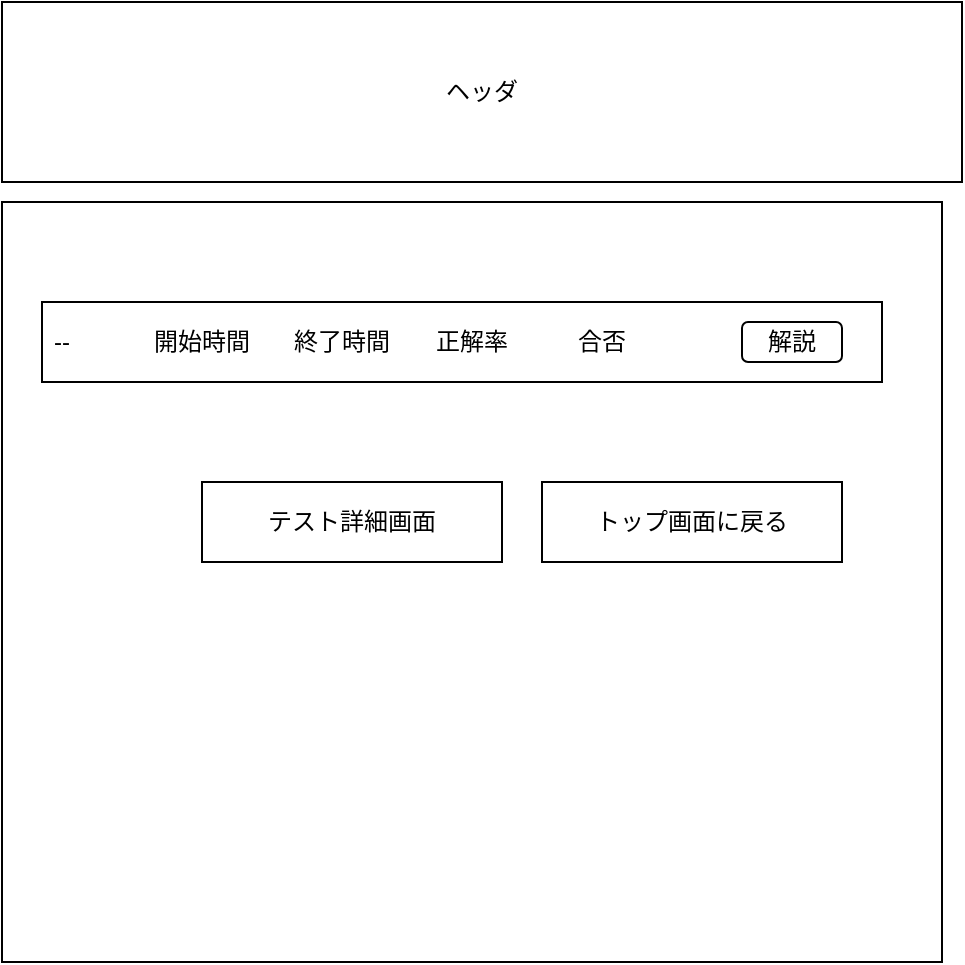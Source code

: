<mxfile>
    <diagram id="gdnpW9DnttdO5BJbr3VI" name="ページ1">
        <mxGraphModel dx="683" dy="398" grid="1" gridSize="10" guides="1" tooltips="1" connect="1" arrows="1" fold="1" page="1" pageScale="1" pageWidth="827" pageHeight="1169" math="0" shadow="0">
            <root>
                <mxCell id="0"/>
                <mxCell id="1" parent="0"/>
                <mxCell id="3" value="ヘッダ" style="rounded=0;whiteSpace=wrap;html=1;" vertex="1" parent="1">
                    <mxGeometry x="220" y="80" width="480" height="90" as="geometry"/>
                </mxCell>
                <mxCell id="4" value="" style="rounded=0;whiteSpace=wrap;html=1;" vertex="1" parent="1">
                    <mxGeometry x="220" y="180" width="470" height="380" as="geometry"/>
                </mxCell>
                <mxCell id="5" value="" style="rounded=0;whiteSpace=wrap;html=1;" vertex="1" parent="1">
                    <mxGeometry x="240" y="230" width="420" height="40" as="geometry"/>
                </mxCell>
                <mxCell id="6" value="テスト詳細画面" style="rounded=0;whiteSpace=wrap;html=1;" vertex="1" parent="1">
                    <mxGeometry x="320" y="320" width="150" height="40" as="geometry"/>
                </mxCell>
                <mxCell id="7" value="トップ画面に戻る" style="rounded=0;whiteSpace=wrap;html=1;" vertex="1" parent="1">
                    <mxGeometry x="490" y="320" width="150" height="40" as="geometry"/>
                </mxCell>
                <mxCell id="11" value="開始時間" style="text;html=1;strokeColor=none;fillColor=none;align=center;verticalAlign=middle;whiteSpace=wrap;rounded=0;" vertex="1" parent="1">
                    <mxGeometry x="290" y="240" width="60" height="20" as="geometry"/>
                </mxCell>
                <mxCell id="12" value="終了時間" style="text;html=1;strokeColor=none;fillColor=none;align=center;verticalAlign=middle;whiteSpace=wrap;rounded=0;" vertex="1" parent="1">
                    <mxGeometry x="360" y="240" width="60" height="20" as="geometry"/>
                </mxCell>
                <mxCell id="13" value="正解率" style="text;html=1;strokeColor=none;fillColor=none;align=center;verticalAlign=middle;whiteSpace=wrap;rounded=0;" vertex="1" parent="1">
                    <mxGeometry x="425" y="240" width="60" height="20" as="geometry"/>
                </mxCell>
                <mxCell id="14" value="合否" style="text;html=1;strokeColor=none;fillColor=none;align=center;verticalAlign=middle;whiteSpace=wrap;rounded=0;" vertex="1" parent="1">
                    <mxGeometry x="490" y="240" width="60" height="20" as="geometry"/>
                </mxCell>
                <mxCell id="17" value="--" style="text;html=1;strokeColor=none;fillColor=none;align=center;verticalAlign=middle;whiteSpace=wrap;rounded=0;" vertex="1" parent="1">
                    <mxGeometry x="220" y="240" width="60" height="20" as="geometry"/>
                </mxCell>
                <mxCell id="18" value="解説" style="rounded=1;whiteSpace=wrap;html=1;" vertex="1" parent="1">
                    <mxGeometry x="590" y="240" width="50" height="20" as="geometry"/>
                </mxCell>
            </root>
        </mxGraphModel>
    </diagram>
</mxfile>